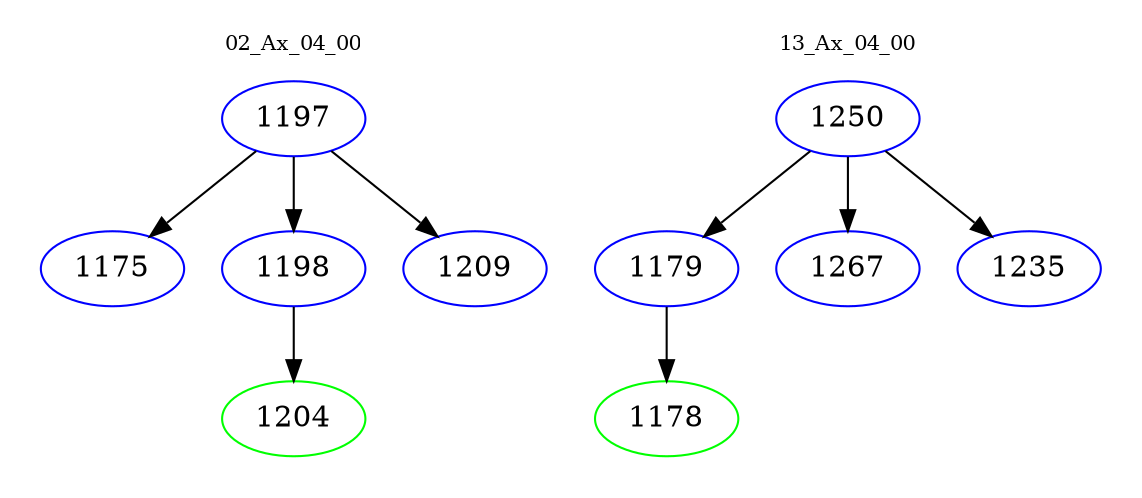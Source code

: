 digraph{
subgraph cluster_0 {
color = white
label = "02_Ax_04_00";
fontsize=10;
T0_1197 [label="1197", color="blue"]
T0_1197 -> T0_1175 [color="black"]
T0_1175 [label="1175", color="blue"]
T0_1197 -> T0_1198 [color="black"]
T0_1198 [label="1198", color="blue"]
T0_1198 -> T0_1204 [color="black"]
T0_1204 [label="1204", color="green"]
T0_1197 -> T0_1209 [color="black"]
T0_1209 [label="1209", color="blue"]
}
subgraph cluster_1 {
color = white
label = "13_Ax_04_00";
fontsize=10;
T1_1250 [label="1250", color="blue"]
T1_1250 -> T1_1179 [color="black"]
T1_1179 [label="1179", color="blue"]
T1_1179 -> T1_1178 [color="black"]
T1_1178 [label="1178", color="green"]
T1_1250 -> T1_1267 [color="black"]
T1_1267 [label="1267", color="blue"]
T1_1250 -> T1_1235 [color="black"]
T1_1235 [label="1235", color="blue"]
}
}
